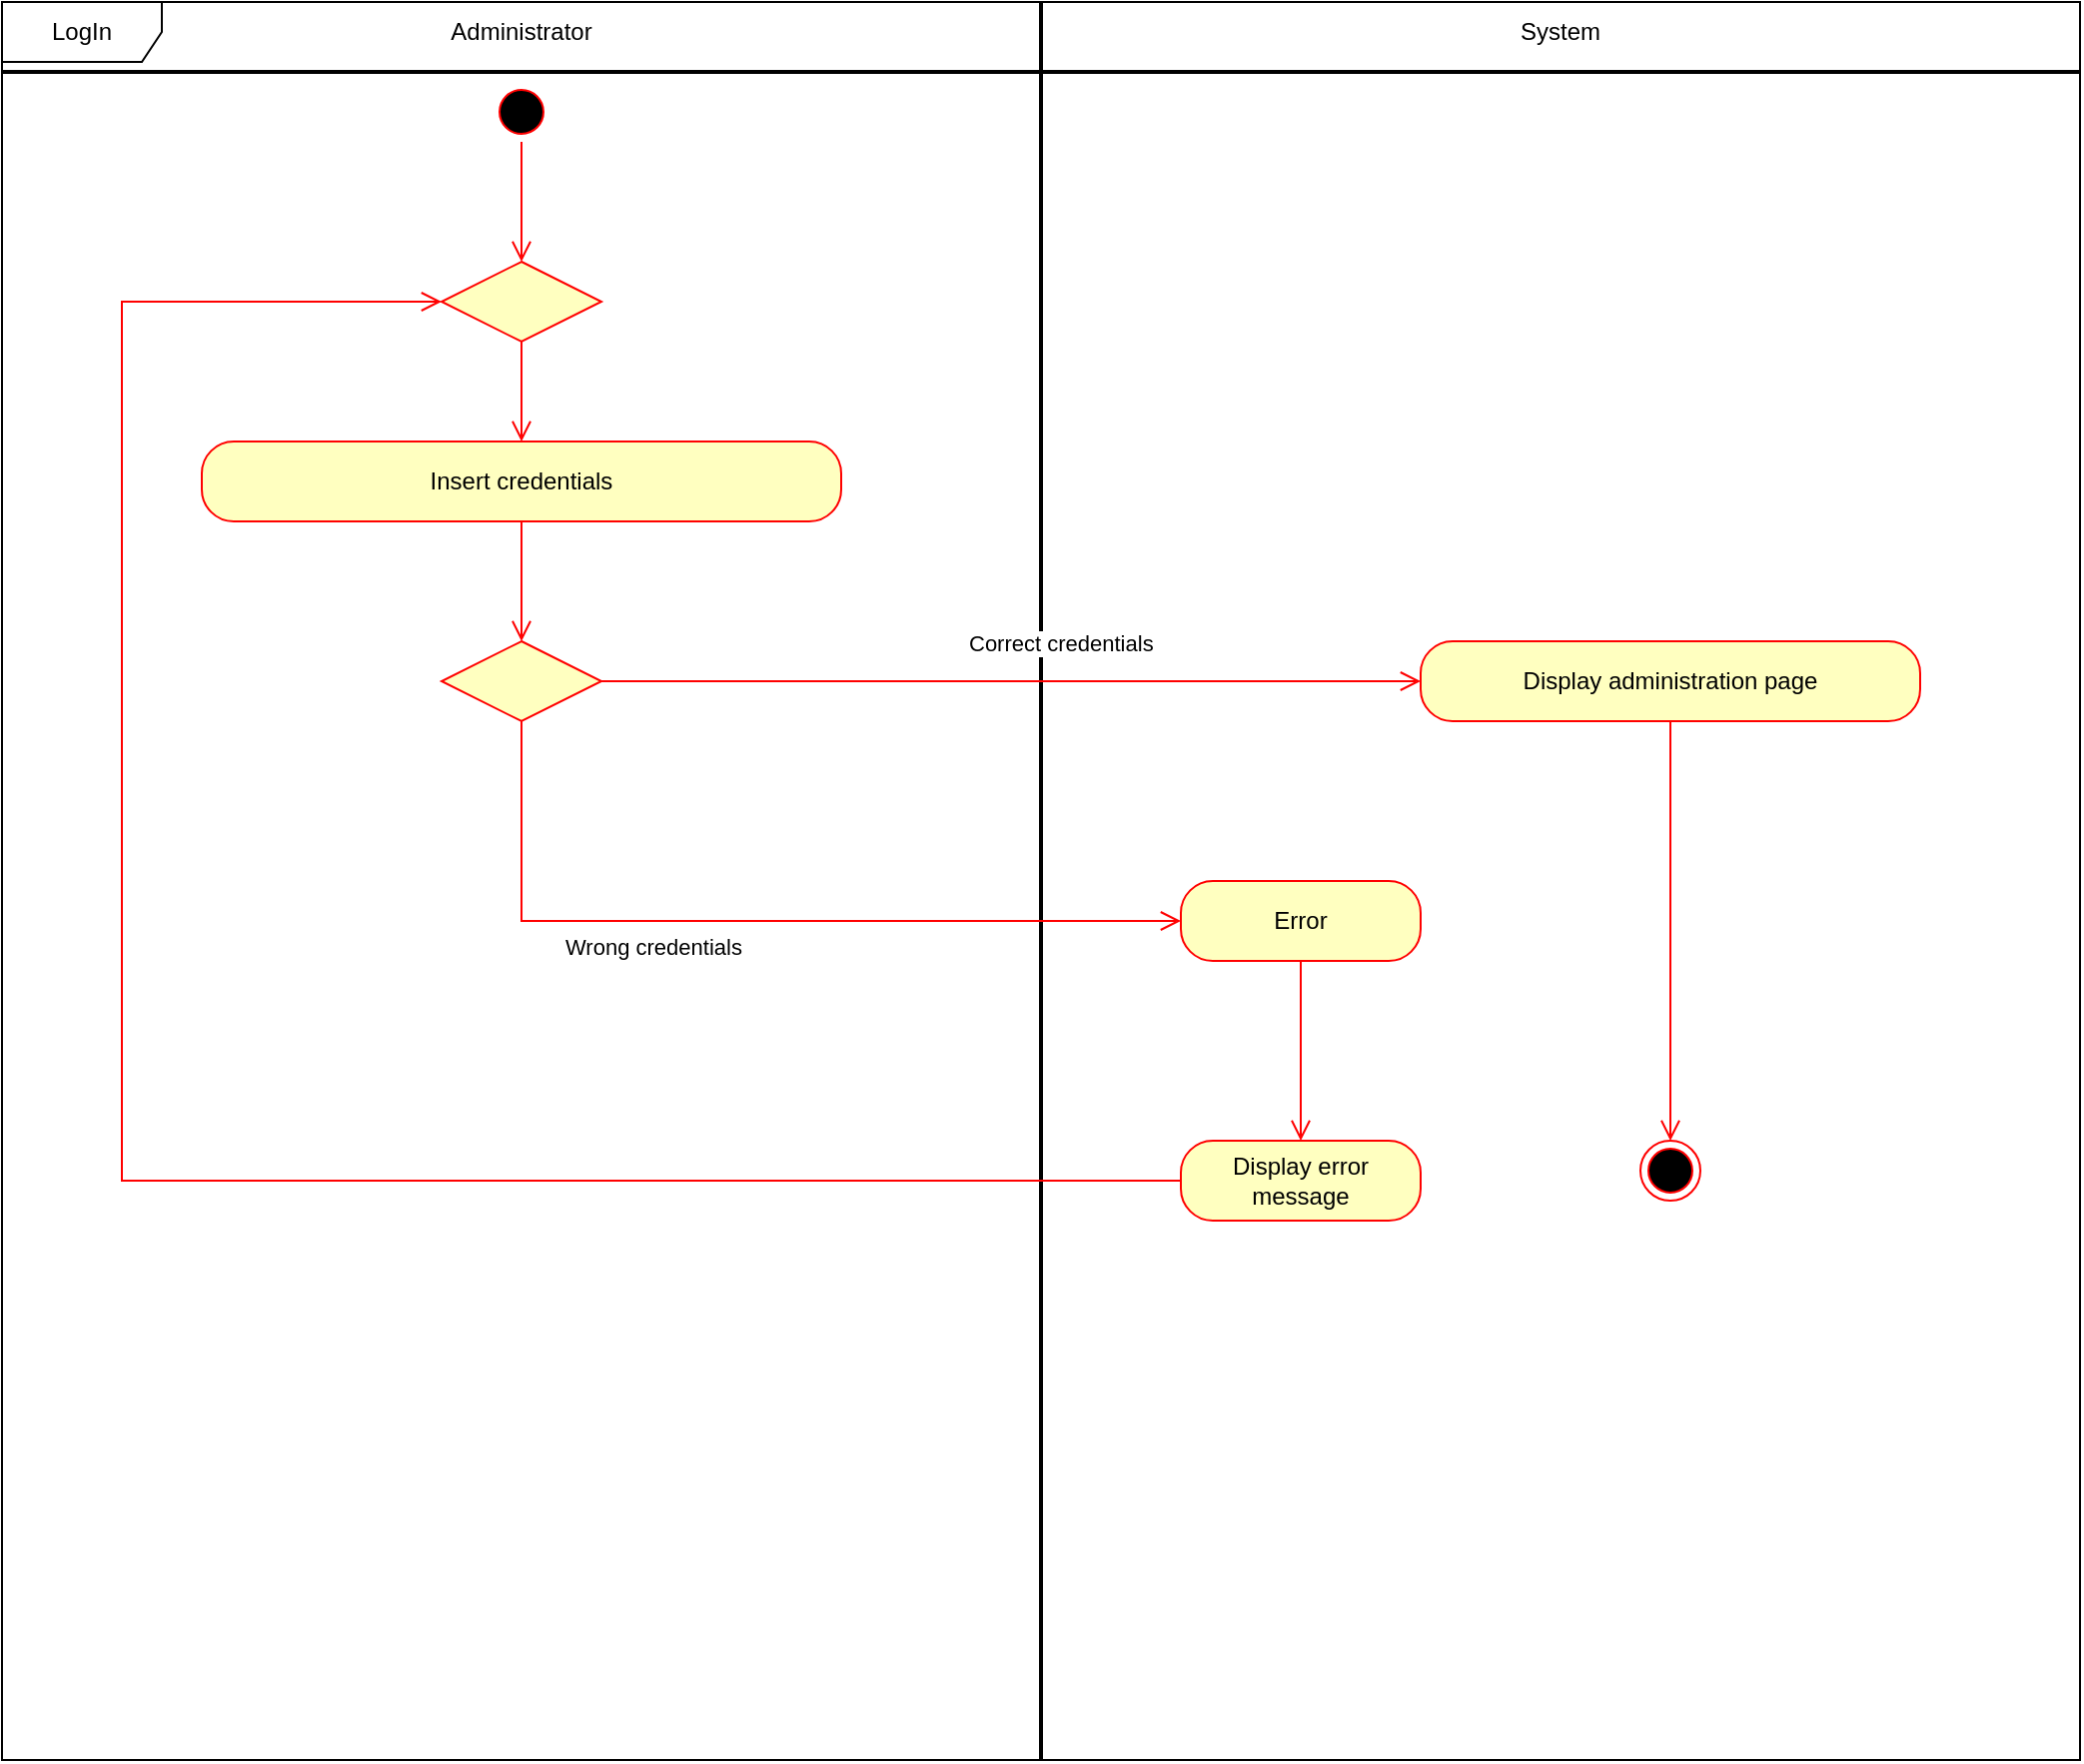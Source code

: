 <mxfile version="15.8.4" type="device" pages="3"><diagram id="8XwuIrGLRwlNO7BP17Sq" name="LogIn"><mxGraphModel dx="1662" dy="2034" grid="1" gridSize="10" guides="1" tooltips="1" connect="1" arrows="1" fold="1" page="1" pageScale="1" pageWidth="827" pageHeight="1169" math="0" shadow="0"><root><mxCell id="0"/><mxCell id="1" parent="0"/><mxCell id="Yg2FZfq1lcCsoSbShi4T-1" value="LogIn" style="shape=umlFrame;whiteSpace=wrap;html=1;width=80;height=30;" parent="1" vertex="1"><mxGeometry x="40" width="1040" height="880" as="geometry"/></mxCell><mxCell id="Yg2FZfq1lcCsoSbShi4T-2" value="" style="line;strokeWidth=2;direction=south;html=1;" parent="1" vertex="1"><mxGeometry x="555" width="10" height="880" as="geometry"/></mxCell><mxCell id="Yg2FZfq1lcCsoSbShi4T-3" value="" style="ellipse;html=1;shape=startState;fillColor=#000000;strokeColor=#ff0000;" parent="1" vertex="1"><mxGeometry x="285" y="40" width="30" height="30" as="geometry"/></mxCell><mxCell id="Yg2FZfq1lcCsoSbShi4T-4" value="" style="edgeStyle=orthogonalEdgeStyle;html=1;verticalAlign=bottom;endArrow=open;endSize=8;strokeColor=#ff0000;rounded=0;" parent="1" source="Yg2FZfq1lcCsoSbShi4T-3" target="Yg2FZfq1lcCsoSbShi4T-5" edge="1"><mxGeometry relative="1" as="geometry"><mxPoint x="300" y="130" as="targetPoint"/></mxGeometry></mxCell><mxCell id="Yg2FZfq1lcCsoSbShi4T-5" value="" style="rhombus;whiteSpace=wrap;html=1;fillColor=#ffffc0;strokeColor=#ff0000;" parent="1" vertex="1"><mxGeometry x="260" y="130" width="80" height="40" as="geometry"/></mxCell><mxCell id="Yg2FZfq1lcCsoSbShi4T-6" value="" style="edgeStyle=orthogonalEdgeStyle;html=1;align=left;verticalAlign=top;endArrow=open;endSize=8;strokeColor=#ff0000;rounded=0;" parent="1" source="Yg2FZfq1lcCsoSbShi4T-5" target="Yg2FZfq1lcCsoSbShi4T-7" edge="1"><mxGeometry x="-1" relative="1" as="geometry"><mxPoint x="300" y="220" as="targetPoint"/></mxGeometry></mxCell><mxCell id="Yg2FZfq1lcCsoSbShi4T-7" value="Insert credentials" style="rounded=1;whiteSpace=wrap;html=1;arcSize=40;fontColor=#000000;fillColor=#ffffc0;strokeColor=#ff0000;" parent="1" vertex="1"><mxGeometry x="140" y="220" width="320" height="40" as="geometry"/></mxCell><mxCell id="Yg2FZfq1lcCsoSbShi4T-8" value="" style="edgeStyle=orthogonalEdgeStyle;html=1;verticalAlign=bottom;endArrow=open;endSize=8;strokeColor=#ff0000;rounded=0;" parent="1" source="Yg2FZfq1lcCsoSbShi4T-7" target="Yg2FZfq1lcCsoSbShi4T-9" edge="1"><mxGeometry relative="1" as="geometry"><mxPoint x="300" y="320" as="targetPoint"/></mxGeometry></mxCell><mxCell id="Yg2FZfq1lcCsoSbShi4T-9" value="" style="rhombus;whiteSpace=wrap;html=1;fillColor=#ffffc0;strokeColor=#ff0000;" parent="1" vertex="1"><mxGeometry x="260" y="320" width="80" height="40" as="geometry"/></mxCell><mxCell id="Yg2FZfq1lcCsoSbShi4T-10" value="Correct credentials" style="edgeStyle=orthogonalEdgeStyle;html=1;align=left;verticalAlign=bottom;endArrow=open;endSize=8;strokeColor=#ff0000;rounded=0;" parent="1" source="Yg2FZfq1lcCsoSbShi4T-9" target="Yg2FZfq1lcCsoSbShi4T-12" edge="1"><mxGeometry x="-0.111" y="10" relative="1" as="geometry"><mxPoint x="440" y="340" as="targetPoint"/><mxPoint as="offset"/></mxGeometry></mxCell><mxCell id="Yg2FZfq1lcCsoSbShi4T-11" value="Wrong credentials" style="edgeStyle=orthogonalEdgeStyle;html=1;align=left;verticalAlign=top;endArrow=open;endSize=8;strokeColor=#ff0000;rounded=0;" parent="1" source="Yg2FZfq1lcCsoSbShi4T-9" target="Yg2FZfq1lcCsoSbShi4T-20" edge="1"><mxGeometry x="-0.442" relative="1" as="geometry"><mxPoint x="630" y="460" as="targetPoint"/><Array as="points"><mxPoint x="300" y="460"/></Array><mxPoint as="offset"/></mxGeometry></mxCell><mxCell id="Yg2FZfq1lcCsoSbShi4T-12" value="Display administration page" style="rounded=1;whiteSpace=wrap;html=1;arcSize=40;fontColor=#000000;fillColor=#ffffc0;strokeColor=#ff0000;" parent="1" vertex="1"><mxGeometry x="750" y="320" width="250" height="40" as="geometry"/></mxCell><mxCell id="Yg2FZfq1lcCsoSbShi4T-13" value="" style="edgeStyle=orthogonalEdgeStyle;html=1;verticalAlign=bottom;endArrow=open;endSize=8;strokeColor=#ff0000;rounded=0;" parent="1" source="Yg2FZfq1lcCsoSbShi4T-12" target="Yg2FZfq1lcCsoSbShi4T-14" edge="1"><mxGeometry relative="1" as="geometry"><mxPoint x="755" y="660" as="targetPoint"/><Array as="points"/></mxGeometry></mxCell><mxCell id="Yg2FZfq1lcCsoSbShi4T-14" value="" style="ellipse;html=1;shape=endState;fillColor=#000000;strokeColor=#ff0000;" parent="1" vertex="1"><mxGeometry x="860" y="570" width="30" height="30" as="geometry"/></mxCell><mxCell id="Yg2FZfq1lcCsoSbShi4T-15" value="" style="line;strokeWidth=2;html=1;" parent="1" vertex="1"><mxGeometry x="40" y="30" width="1040" height="10" as="geometry"/></mxCell><mxCell id="Yg2FZfq1lcCsoSbShi4T-16" value="Administrator" style="text;html=1;strokeColor=none;fillColor=none;align=center;verticalAlign=middle;whiteSpace=wrap;rounded=0;" parent="1" vertex="1"><mxGeometry x="240" width="120" height="30" as="geometry"/></mxCell><mxCell id="Yg2FZfq1lcCsoSbShi4T-17" value="System" style="text;html=1;strokeColor=none;fillColor=none;align=center;verticalAlign=middle;whiteSpace=wrap;rounded=0;" parent="1" vertex="1"><mxGeometry x="790" width="60" height="30" as="geometry"/></mxCell><mxCell id="Yg2FZfq1lcCsoSbShi4T-18" value="Display error message" style="rounded=1;whiteSpace=wrap;html=1;arcSize=40;fontColor=#000000;fillColor=#ffffc0;strokeColor=#ff0000;" parent="1" vertex="1"><mxGeometry x="630" y="570" width="120" height="40" as="geometry"/></mxCell><mxCell id="Yg2FZfq1lcCsoSbShi4T-19" value="" style="edgeStyle=orthogonalEdgeStyle;html=1;verticalAlign=bottom;endArrow=open;endSize=8;strokeColor=#ff0000;rounded=0;" parent="1" source="Yg2FZfq1lcCsoSbShi4T-18" target="Yg2FZfq1lcCsoSbShi4T-5" edge="1"><mxGeometry relative="1" as="geometry"><mxPoint x="690" y="670" as="targetPoint"/><Array as="points"><mxPoint x="100" y="590"/><mxPoint x="100" y="150"/></Array></mxGeometry></mxCell><mxCell id="Yg2FZfq1lcCsoSbShi4T-20" value="Error" style="rounded=1;whiteSpace=wrap;html=1;arcSize=40;fontColor=#000000;fillColor=#ffffc0;strokeColor=#ff0000;" parent="1" vertex="1"><mxGeometry x="630" y="440" width="120" height="40" as="geometry"/></mxCell><mxCell id="Yg2FZfq1lcCsoSbShi4T-21" value="" style="edgeStyle=orthogonalEdgeStyle;html=1;verticalAlign=bottom;endArrow=open;endSize=8;strokeColor=#ff0000;rounded=0;" parent="1" source="Yg2FZfq1lcCsoSbShi4T-20" target="Yg2FZfq1lcCsoSbShi4T-18" edge="1"><mxGeometry relative="1" as="geometry"><mxPoint x="690" y="540" as="targetPoint"/></mxGeometry></mxCell></root></mxGraphModel></diagram><diagram id="rHTWFWc506EClgDClIIu" name="AddANewDataSource"><mxGraphModel dx="1662" dy="865" grid="1" gridSize="10" guides="1" tooltips="1" connect="1" arrows="1" fold="1" page="1" pageScale="1" pageWidth="827" pageHeight="1169" math="0" shadow="0"><root><mxCell id="nwVjziAgr2a4WrHIiONj-0"/><mxCell id="nwVjziAgr2a4WrHIiONj-1" parent="nwVjziAgr2a4WrHIiONj-0"/><mxCell id="nwVjziAgr2a4WrHIiONj-48" value="AddANewDataSource" style="shape=umlFrame;whiteSpace=wrap;html=1;width=140;height=30;" parent="nwVjziAgr2a4WrHIiONj-1" vertex="1"><mxGeometry x="80" y="70" width="1040" height="720" as="geometry"/></mxCell><mxCell id="nwVjziAgr2a4WrHIiONj-49" value="" style="line;strokeWidth=2;direction=south;html=1;" parent="nwVjziAgr2a4WrHIiONj-1" vertex="1"><mxGeometry x="605" y="70" width="10" height="720" as="geometry"/></mxCell><mxCell id="nwVjziAgr2a4WrHIiONj-50" value="" style="ellipse;html=1;shape=startState;fillColor=#000000;strokeColor=#ff0000;" parent="nwVjziAgr2a4WrHIiONj-1" vertex="1"><mxGeometry x="335" y="110" width="30" height="30" as="geometry"/></mxCell><mxCell id="nwVjziAgr2a4WrHIiONj-51" value="" style="edgeStyle=orthogonalEdgeStyle;html=1;verticalAlign=bottom;endArrow=open;endSize=8;strokeColor=#ff0000;rounded=0;" parent="nwVjziAgr2a4WrHIiONj-1" source="nwVjziAgr2a4WrHIiONj-50" target="nwVjziAgr2a4WrHIiONj-58" edge="1"><mxGeometry relative="1" as="geometry"><mxPoint x="350" y="190" as="targetPoint"/></mxGeometry></mxCell><mxCell id="nwVjziAgr2a4WrHIiONj-52" value="Introduces the new data source" style="rounded=1;whiteSpace=wrap;html=1;arcSize=40;fontColor=#000000;fillColor=#ffffc0;strokeColor=#ff0000;" parent="nwVjziAgr2a4WrHIiONj-1" vertex="1"><mxGeometry x="235" y="440" width="230" height="40" as="geometry"/></mxCell><mxCell id="nwVjziAgr2a4WrHIiONj-53" value="" style="edgeStyle=orthogonalEdgeStyle;html=1;verticalAlign=bottom;endArrow=open;endSize=8;strokeColor=#ff0000;rounded=0;" parent="nwVjziAgr2a4WrHIiONj-1" source="nwVjziAgr2a4WrHIiONj-52" target="nwVjziAgr2a4WrHIiONj-64" edge="1"><mxGeometry relative="1" as="geometry"><mxPoint x="360" y="630" as="targetPoint"/><Array as="points"><mxPoint x="360" y="540"/><mxPoint x="360" y="540"/></Array></mxGeometry></mxCell><mxCell id="nwVjziAgr2a4WrHIiONj-54" value="" style="ellipse;html=1;shape=endState;fillColor=#000000;strokeColor=#ff0000;" parent="nwVjziAgr2a4WrHIiONj-1" vertex="1"><mxGeometry x="945" y="725" width="30" height="30" as="geometry"/></mxCell><mxCell id="nwVjziAgr2a4WrHIiONj-55" value="" style="line;strokeWidth=2;html=1;" parent="nwVjziAgr2a4WrHIiONj-1" vertex="1"><mxGeometry x="80" y="100" width="1040" height="10" as="geometry"/></mxCell><mxCell id="nwVjziAgr2a4WrHIiONj-56" value="Administrator" style="text;html=1;strokeColor=none;fillColor=none;align=center;verticalAlign=middle;whiteSpace=wrap;rounded=0;" parent="nwVjziAgr2a4WrHIiONj-1" vertex="1"><mxGeometry x="295" y="70" width="110" height="30" as="geometry"/></mxCell><mxCell id="nwVjziAgr2a4WrHIiONj-57" value="System" style="text;html=1;strokeColor=none;fillColor=none;align=center;verticalAlign=middle;whiteSpace=wrap;rounded=0;" parent="nwVjziAgr2a4WrHIiONj-1" vertex="1"><mxGeometry x="840" y="70" width="60" height="30" as="geometry"/></mxCell><mxCell id="nwVjziAgr2a4WrHIiONj-58" value="Selects &quot;Manage data sources&quot; section" style="rounded=1;whiteSpace=wrap;html=1;arcSize=40;fontColor=#000000;fillColor=#ffffc0;strokeColor=#ff0000;" parent="nwVjziAgr2a4WrHIiONj-1" vertex="1"><mxGeometry x="210" y="190" width="280" height="40" as="geometry"/></mxCell><mxCell id="nwVjziAgr2a4WrHIiONj-59" value="" style="edgeStyle=orthogonalEdgeStyle;html=1;verticalAlign=bottom;endArrow=open;endSize=8;strokeColor=#ff0000;rounded=0;" parent="nwVjziAgr2a4WrHIiONj-1" source="nwVjziAgr2a4WrHIiONj-58" target="nwVjziAgr2a4WrHIiONj-60" edge="1"><mxGeometry relative="1" as="geometry"><mxPoint x="355" y="290" as="targetPoint"/></mxGeometry></mxCell><mxCell id="nwVjziAgr2a4WrHIiONj-60" value="Display &quot;Manage data sources&quot;" style="rounded=1;whiteSpace=wrap;html=1;arcSize=40;fontColor=#000000;fillColor=#ffffc0;strokeColor=#ff0000;" parent="nwVjziAgr2a4WrHIiONj-1" vertex="1"><mxGeometry x="770" y="190" width="200" height="40" as="geometry"/></mxCell><mxCell id="nwVjziAgr2a4WrHIiONj-61" value="" style="edgeStyle=orthogonalEdgeStyle;html=1;verticalAlign=bottom;endArrow=open;endSize=8;strokeColor=#ff0000;rounded=0;" parent="nwVjziAgr2a4WrHIiONj-1" source="nwVjziAgr2a4WrHIiONj-60" target="nwVjziAgr2a4WrHIiONj-71" edge="1"><mxGeometry relative="1" as="geometry"><mxPoint x="790" y="450" as="targetPoint"/><Array as="points"><mxPoint x="870" y="290"/></Array><mxPoint x="790" y="390" as="sourcePoint"/></mxGeometry></mxCell><mxCell id="nwVjziAgr2a4WrHIiONj-62" value="The new data source is added" style="rounded=1;whiteSpace=wrap;html=1;arcSize=40;fontColor=#000000;fillColor=#ffffc0;strokeColor=#ff0000;" parent="nwVjziAgr2a4WrHIiONj-1" vertex="1"><mxGeometry x="840" y="620" width="240" height="40" as="geometry"/></mxCell><mxCell id="nwVjziAgr2a4WrHIiONj-63" value="" style="edgeStyle=orthogonalEdgeStyle;html=1;verticalAlign=bottom;endArrow=open;endSize=8;strokeColor=#ff0000;rounded=0;" parent="nwVjziAgr2a4WrHIiONj-1" source="nwVjziAgr2a4WrHIiONj-62" target="nwVjziAgr2a4WrHIiONj-54" edge="1"><mxGeometry relative="1" as="geometry"><mxPoint x="1070" y="750" as="targetPoint"/></mxGeometry></mxCell><mxCell id="nwVjziAgr2a4WrHIiONj-64" value="" style="rhombus;whiteSpace=wrap;html=1;fillColor=#ffffc0;strokeColor=#ff0000;" parent="nwVjziAgr2a4WrHIiONj-1" vertex="1"><mxGeometry x="320" y="550" width="80" height="40" as="geometry"/></mxCell><mxCell id="nwVjziAgr2a4WrHIiONj-65" value="Correct data" style="edgeStyle=orthogonalEdgeStyle;html=1;align=left;verticalAlign=bottom;endArrow=open;endSize=8;strokeColor=#ff0000;rounded=0;" parent="nwVjziAgr2a4WrHIiONj-1" source="nwVjziAgr2a4WrHIiONj-64" target="nwVjziAgr2a4WrHIiONj-62" edge="1"><mxGeometry x="-0.043" relative="1" as="geometry"><mxPoint x="450" y="570" as="targetPoint"/><mxPoint as="offset"/></mxGeometry></mxCell><mxCell id="nwVjziAgr2a4WrHIiONj-66" value="Unavailable source or&lt;br&gt;source already present" style="edgeStyle=orthogonalEdgeStyle;html=1;align=left;verticalAlign=top;endArrow=open;endSize=8;strokeColor=#ff0000;rounded=0;" parent="nwVjziAgr2a4WrHIiONj-1" source="nwVjziAgr2a4WrHIiONj-64" target="nwVjziAgr2a4WrHIiONj-67" edge="1"><mxGeometry x="-0.2" relative="1" as="geometry"><mxPoint x="310" y="650" as="targetPoint"/><Array as="points"><mxPoint x="360" y="640"/></Array><mxPoint as="offset"/></mxGeometry></mxCell><mxCell id="nwVjziAgr2a4WrHIiONj-67" value="Error" style="rounded=1;whiteSpace=wrap;html=1;arcSize=40;fontColor=#000000;fillColor=#ffffc0;strokeColor=#ff0000;" parent="nwVjziAgr2a4WrHIiONj-1" vertex="1"><mxGeometry x="660" y="620" width="120" height="40" as="geometry"/></mxCell><mxCell id="nwVjziAgr2a4WrHIiONj-68" value="" style="edgeStyle=orthogonalEdgeStyle;html=1;verticalAlign=bottom;endArrow=open;endSize=8;strokeColor=#ff0000;rounded=0;" parent="nwVjziAgr2a4WrHIiONj-1" source="nwVjziAgr2a4WrHIiONj-67" target="nwVjziAgr2a4WrHIiONj-69" edge="1"><mxGeometry relative="1" as="geometry"><mxPoint x="720" y="720" as="targetPoint"/></mxGeometry></mxCell><mxCell id="nwVjziAgr2a4WrHIiONj-69" value="Display error message" style="rounded=1;whiteSpace=wrap;html=1;arcSize=40;fontColor=#000000;fillColor=#ffffc0;strokeColor=#ff0000;" parent="nwVjziAgr2a4WrHIiONj-1" vertex="1"><mxGeometry x="660" y="720" width="120" height="40" as="geometry"/></mxCell><mxCell id="nwVjziAgr2a4WrHIiONj-70" value="" style="edgeStyle=orthogonalEdgeStyle;html=1;verticalAlign=bottom;endArrow=open;endSize=8;strokeColor=#ff0000;rounded=0;" parent="nwVjziAgr2a4WrHIiONj-1" source="nwVjziAgr2a4WrHIiONj-69" target="nwVjziAgr2a4WrHIiONj-52" edge="1"><mxGeometry relative="1" as="geometry"><mxPoint x="720" y="820" as="targetPoint"/><Array as="points"><mxPoint x="200" y="740"/><mxPoint x="200" y="460"/></Array></mxGeometry></mxCell><mxCell id="nwVjziAgr2a4WrHIiONj-71" value="Select &quot;Add a new source&quot;" style="rounded=1;whiteSpace=wrap;html=1;arcSize=40;fontColor=#000000;fillColor=#ffffc0;strokeColor=#ff0000;" parent="nwVjziAgr2a4WrHIiONj-1" vertex="1"><mxGeometry x="245" y="270" width="210" height="40" as="geometry"/></mxCell><mxCell id="nwVjziAgr2a4WrHIiONj-72" value="" style="edgeStyle=orthogonalEdgeStyle;html=1;verticalAlign=bottom;endArrow=open;endSize=8;strokeColor=#ff0000;rounded=0;" parent="nwVjziAgr2a4WrHIiONj-1" source="nwVjziAgr2a4WrHIiONj-71" target="nwVjziAgr2a4WrHIiONj-73" edge="1"><mxGeometry relative="1" as="geometry"><mxPoint x="350" y="350" as="targetPoint"/><Array as="points"><mxPoint x="350" y="390"/></Array></mxGeometry></mxCell><mxCell id="nwVjziAgr2a4WrHIiONj-73" value="Display &quot;Add a new source&quot; form" style="rounded=1;whiteSpace=wrap;html=1;arcSize=40;fontColor=#000000;fillColor=#ffffc0;strokeColor=#ff0000;" parent="nwVjziAgr2a4WrHIiONj-1" vertex="1"><mxGeometry x="760" y="370" width="230" height="40" as="geometry"/></mxCell><mxCell id="nwVjziAgr2a4WrHIiONj-74" value="" style="edgeStyle=orthogonalEdgeStyle;html=1;verticalAlign=bottom;endArrow=open;endSize=8;strokeColor=#ff0000;rounded=0;" parent="nwVjziAgr2a4WrHIiONj-1" source="nwVjziAgr2a4WrHIiONj-73" target="nwVjziAgr2a4WrHIiONj-52" edge="1"><mxGeometry relative="1" as="geometry"><mxPoint x="790" y="420" as="targetPoint"/><Array as="points"><mxPoint x="870" y="460"/></Array></mxGeometry></mxCell></root></mxGraphModel></diagram><diagram id="2cjyz9biUNSAlNmGu1sV" name="DeleteADataSource"><mxGraphModel dx="1662" dy="865" grid="1" gridSize="10" guides="1" tooltips="1" connect="1" arrows="1" fold="1" page="1" pageScale="1" pageWidth="827" pageHeight="1169" math="0" shadow="0"><root><mxCell id="y5ONnEDKBflYgXp1j6-j-0"/><mxCell id="y5ONnEDKBflYgXp1j6-j-1" parent="y5ONnEDKBflYgXp1j6-j-0"/><mxCell id="y5ONnEDKBflYgXp1j6-j-2" value="DeleteADataSource" style="shape=umlFrame;whiteSpace=wrap;html=1;width=140;height=30;" parent="y5ONnEDKBflYgXp1j6-j-1" vertex="1"><mxGeometry x="90" y="70" width="1040" height="690" as="geometry"/></mxCell><mxCell id="y5ONnEDKBflYgXp1j6-j-3" value="" style="line;strokeWidth=2;direction=south;html=1;" parent="y5ONnEDKBflYgXp1j6-j-1" vertex="1"><mxGeometry x="605" y="70" width="10" height="690" as="geometry"/></mxCell><mxCell id="y5ONnEDKBflYgXp1j6-j-4" value="" style="ellipse;html=1;shape=startState;fillColor=#000000;strokeColor=#ff0000;" parent="y5ONnEDKBflYgXp1j6-j-1" vertex="1"><mxGeometry x="335" y="110" width="30" height="30" as="geometry"/></mxCell><mxCell id="y5ONnEDKBflYgXp1j6-j-5" value="" style="edgeStyle=orthogonalEdgeStyle;html=1;verticalAlign=bottom;endArrow=open;endSize=8;strokeColor=#ff0000;rounded=0;" parent="y5ONnEDKBflYgXp1j6-j-1" source="y5ONnEDKBflYgXp1j6-j-4" target="y5ONnEDKBflYgXp1j6-j-12" edge="1"><mxGeometry relative="1" as="geometry"><mxPoint x="350" y="190" as="targetPoint"/></mxGeometry></mxCell><mxCell id="y5ONnEDKBflYgXp1j6-j-9" value="" style="line;strokeWidth=2;html=1;" parent="y5ONnEDKBflYgXp1j6-j-1" vertex="1"><mxGeometry x="90" y="100" width="1040" height="10" as="geometry"/></mxCell><mxCell id="y5ONnEDKBflYgXp1j6-j-10" value="Administrator" style="text;html=1;strokeColor=none;fillColor=none;align=center;verticalAlign=middle;whiteSpace=wrap;rounded=0;" parent="y5ONnEDKBflYgXp1j6-j-1" vertex="1"><mxGeometry x="295" y="70" width="110" height="30" as="geometry"/></mxCell><mxCell id="y5ONnEDKBflYgXp1j6-j-11" value="System" style="text;html=1;strokeColor=none;fillColor=none;align=center;verticalAlign=middle;whiteSpace=wrap;rounded=0;" parent="y5ONnEDKBflYgXp1j6-j-1" vertex="1"><mxGeometry x="840" y="70" width="60" height="30" as="geometry"/></mxCell><mxCell id="y5ONnEDKBflYgXp1j6-j-12" value="Selects &quot;Manage data sources&quot; section" style="rounded=1;whiteSpace=wrap;html=1;arcSize=40;fontColor=#000000;fillColor=#ffffc0;strokeColor=#ff0000;" parent="y5ONnEDKBflYgXp1j6-j-1" vertex="1"><mxGeometry x="210" y="190" width="280" height="40" as="geometry"/></mxCell><mxCell id="y5ONnEDKBflYgXp1j6-j-13" value="" style="edgeStyle=orthogonalEdgeStyle;html=1;verticalAlign=bottom;endArrow=open;endSize=8;strokeColor=#ff0000;rounded=0;" parent="y5ONnEDKBflYgXp1j6-j-1" source="y5ONnEDKBflYgXp1j6-j-12" target="y5ONnEDKBflYgXp1j6-j-14" edge="1"><mxGeometry relative="1" as="geometry"><mxPoint x="355" y="290" as="targetPoint"/></mxGeometry></mxCell><mxCell id="y5ONnEDKBflYgXp1j6-j-14" value="Display &quot;Manage data sources&quot;" style="rounded=1;whiteSpace=wrap;html=1;arcSize=40;fontColor=#000000;fillColor=#ffffc0;strokeColor=#ff0000;" parent="y5ONnEDKBflYgXp1j6-j-1" vertex="1"><mxGeometry x="770" y="190" width="200" height="40" as="geometry"/></mxCell><mxCell id="y5ONnEDKBflYgXp1j6-j-15" value="" style="edgeStyle=orthogonalEdgeStyle;html=1;verticalAlign=bottom;endArrow=open;endSize=8;strokeColor=#ff0000;rounded=0;" parent="y5ONnEDKBflYgXp1j6-j-1" source="y5ONnEDKBflYgXp1j6-j-14" target="y5ONnEDKBflYgXp1j6-j-25" edge="1"><mxGeometry relative="1" as="geometry"><mxPoint x="790" y="450" as="targetPoint"/><Array as="points"><mxPoint x="870" y="290"/></Array><mxPoint x="790" y="390" as="sourcePoint"/></mxGeometry></mxCell><mxCell id="y5ONnEDKBflYgXp1j6-j-16" value="The data source is deleted" style="rounded=1;whiteSpace=wrap;html=1;arcSize=40;fontColor=#000000;fillColor=#ffffc0;strokeColor=#ff0000;" parent="y5ONnEDKBflYgXp1j6-j-1" vertex="1"><mxGeometry x="750" y="550" width="240" height="40" as="geometry"/></mxCell><mxCell id="y5ONnEDKBflYgXp1j6-j-17" value="" style="edgeStyle=orthogonalEdgeStyle;html=1;verticalAlign=bottom;endArrow=open;endSize=8;strokeColor=#ff0000;rounded=0;" parent="y5ONnEDKBflYgXp1j6-j-1" source="y5ONnEDKBflYgXp1j6-j-16" target="y5ONnEDKBflYgXp1j6-j-8" edge="1"><mxGeometry relative="1" as="geometry"><mxPoint x="980" y="585" as="targetPoint"/></mxGeometry></mxCell><mxCell id="y5ONnEDKBflYgXp1j6-j-25" value="Select &quot;Remove data source&quot; button associated to a specific source" style="rounded=1;whiteSpace=wrap;html=1;arcSize=40;fontColor=#000000;fillColor=#ffffc0;strokeColor=#ff0000;" parent="y5ONnEDKBflYgXp1j6-j-1" vertex="1"><mxGeometry x="200" y="270" width="300" height="40" as="geometry"/></mxCell><mxCell id="y5ONnEDKBflYgXp1j6-j-26" value="" style="edgeStyle=orthogonalEdgeStyle;html=1;verticalAlign=bottom;endArrow=open;endSize=8;strokeColor=#ff0000;rounded=0;" parent="y5ONnEDKBflYgXp1j6-j-1" source="y5ONnEDKBflYgXp1j6-j-25" target="D5tY9ROkL-M8k1I_U0dl-0" edge="1"><mxGeometry relative="1" as="geometry"><mxPoint x="760" y="390" as="targetPoint"/><Array as="points"><mxPoint x="350" y="330"/></Array></mxGeometry></mxCell><mxCell id="D5tY9ROkL-M8k1I_U0dl-0" value="Display an alert, asking for confirmation" style="rounded=1;whiteSpace=wrap;html=1;arcSize=40;fontColor=#000000;fillColor=#ffffc0;strokeColor=#ff0000;" vertex="1" parent="y5ONnEDKBflYgXp1j6-j-1"><mxGeometry x="760" y="350" width="220" height="40" as="geometry"/></mxCell><mxCell id="D5tY9ROkL-M8k1I_U0dl-1" value="" style="edgeStyle=orthogonalEdgeStyle;html=1;verticalAlign=bottom;endArrow=open;endSize=8;strokeColor=#ff0000;rounded=0;" edge="1" source="D5tY9ROkL-M8k1I_U0dl-0" parent="y5ONnEDKBflYgXp1j6-j-1" target="D5tY9ROkL-M8k1I_U0dl-5"><mxGeometry relative="1" as="geometry"><mxPoint x="470" y="460" as="targetPoint"/><Array as="points"><mxPoint x="870" y="460"/></Array></mxGeometry></mxCell><mxCell id="y5ONnEDKBflYgXp1j6-j-8" value="" style="ellipse;html=1;shape=endState;fillColor=#000000;strokeColor=#ff0000;" parent="y5ONnEDKBflYgXp1j6-j-1" vertex="1"><mxGeometry x="855" y="650" width="30" height="30" as="geometry"/></mxCell><mxCell id="D5tY9ROkL-M8k1I_U0dl-5" value="" style="rhombus;whiteSpace=wrap;html=1;fillColor=#ffffc0;strokeColor=#ff0000;" vertex="1" parent="y5ONnEDKBflYgXp1j6-j-1"><mxGeometry x="310" y="440" width="80" height="40" as="geometry"/></mxCell><mxCell id="D5tY9ROkL-M8k1I_U0dl-6" value="Confirm operation" style="edgeStyle=orthogonalEdgeStyle;html=1;align=left;verticalAlign=bottom;endArrow=open;endSize=8;strokeColor=#ff0000;rounded=0;" edge="1" source="D5tY9ROkL-M8k1I_U0dl-5" parent="y5ONnEDKBflYgXp1j6-j-1" target="y5ONnEDKBflYgXp1j6-j-16"><mxGeometry x="-0.225" relative="1" as="geometry"><mxPoint x="430" y="600" as="targetPoint"/><Array as="points"><mxPoint x="350" y="570"/></Array><mxPoint as="offset"/></mxGeometry></mxCell><mxCell id="D5tY9ROkL-M8k1I_U0dl-7" value="Cancel operation" style="edgeStyle=orthogonalEdgeStyle;html=1;align=left;verticalAlign=top;endArrow=open;endSize=8;strokeColor=#ff0000;rounded=0;" edge="1" source="D5tY9ROkL-M8k1I_U0dl-5" parent="y5ONnEDKBflYgXp1j6-j-1" target="D5tY9ROkL-M8k1I_U0dl-8"><mxGeometry x="-0.6" relative="1" as="geometry"><mxPoint x="290" y="680" as="targetPoint"/><Array as="points"><mxPoint x="210" y="460"/><mxPoint x="210" y="705"/></Array><mxPoint as="offset"/></mxGeometry></mxCell><mxCell id="D5tY9ROkL-M8k1I_U0dl-8" value="" style="ellipse;html=1;shape=endState;fillColor=#000000;strokeColor=#ff0000;" vertex="1" parent="y5ONnEDKBflYgXp1j6-j-1"><mxGeometry x="335" y="690" width="30" height="30" as="geometry"/></mxCell></root></mxGraphModel></diagram></mxfile>